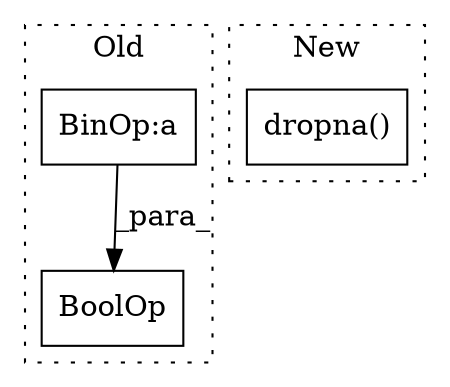 digraph G {
subgraph cluster0 {
1 [label="BoolOp" a="72" s="4470" l="100" shape="box"];
3 [label="BinOp:a" a="82" s="4479" l="3" shape="box"];
label = "Old";
style="dotted";
}
subgraph cluster1 {
2 [label="dropna()" a="75" s="4442" l="30" shape="box"];
label = "New";
style="dotted";
}
3 -> 1 [label="_para_"];
}